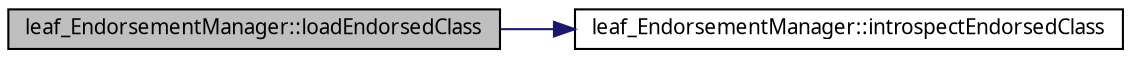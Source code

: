 digraph G
{
  edge [fontname="FreeSans.ttf",fontsize=10,labelfontname="FreeSans.ttf",labelfontsize=10];
  node [fontname="FreeSans.ttf",fontsize=10,shape=record];
rankdir=LR;
  Node1 [label="leaf_EndorsementManager::loadEndorsedClass",height=0.2,width=0.4,color="black", fillcolor="grey75", style="filled" fontcolor="black"];
  Node1 -> Node2 [color="midnightblue",fontsize=10,style="solid",fontname="FreeSans.ttf"];
  Node2 [label="leaf_EndorsementManager::introspectEndorsedClass",height=0.2,width=0.4,color="black", fillcolor="white", style="filled",URL="$classleaf__EndorsementManager.html#a4d0e4f8d54981026ef5e0e75313fe9e"];
}
